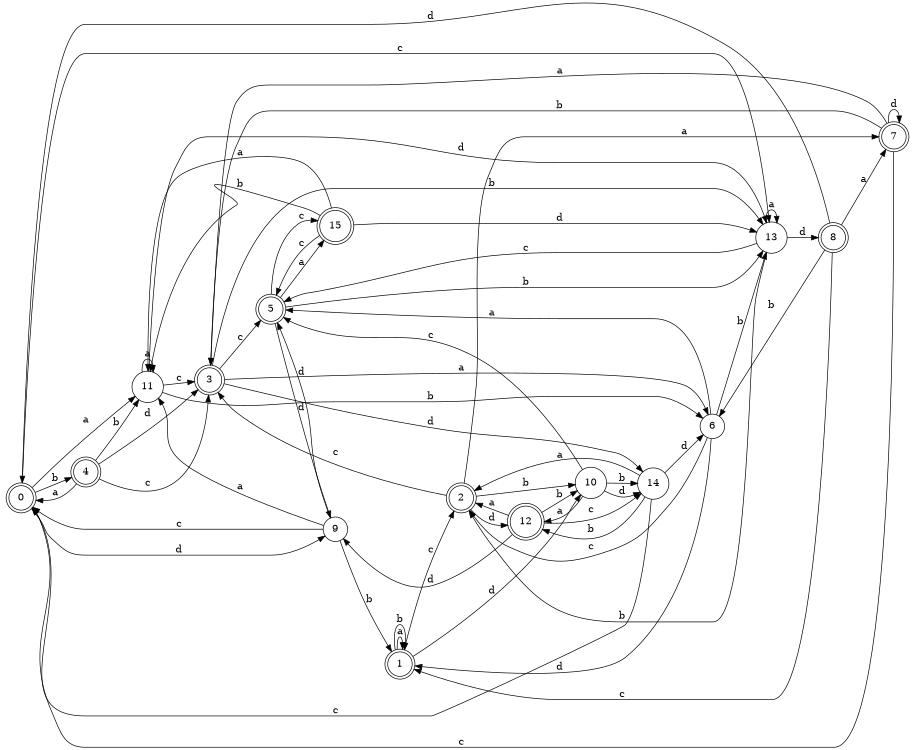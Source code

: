 digraph n13_1 {
__start0 [label="" shape="none"];

rankdir=LR;
size="8,5";

s0 [style="rounded,filled", color="black", fillcolor="white" shape="doublecircle", label="0"];
s1 [style="rounded,filled", color="black", fillcolor="white" shape="doublecircle", label="1"];
s2 [style="rounded,filled", color="black", fillcolor="white" shape="doublecircle", label="2"];
s3 [style="rounded,filled", color="black", fillcolor="white" shape="doublecircle", label="3"];
s4 [style="rounded,filled", color="black", fillcolor="white" shape="doublecircle", label="4"];
s5 [style="rounded,filled", color="black", fillcolor="white" shape="doublecircle", label="5"];
s6 [style="filled", color="black", fillcolor="white" shape="circle", label="6"];
s7 [style="rounded,filled", color="black", fillcolor="white" shape="doublecircle", label="7"];
s8 [style="rounded,filled", color="black", fillcolor="white" shape="doublecircle", label="8"];
s9 [style="filled", color="black", fillcolor="white" shape="circle", label="9"];
s10 [style="filled", color="black", fillcolor="white" shape="circle", label="10"];
s11 [style="filled", color="black", fillcolor="white" shape="circle", label="11"];
s12 [style="rounded,filled", color="black", fillcolor="white" shape="doublecircle", label="12"];
s13 [style="filled", color="black", fillcolor="white" shape="circle", label="13"];
s14 [style="filled", color="black", fillcolor="white" shape="circle", label="14"];
s15 [style="rounded,filled", color="black", fillcolor="white" shape="doublecircle", label="15"];
s0 -> s11 [label="a"];
s0 -> s4 [label="b"];
s0 -> s13 [label="c"];
s0 -> s9 [label="d"];
s1 -> s1 [label="a"];
s1 -> s1 [label="b"];
s1 -> s2 [label="c"];
s1 -> s10 [label="d"];
s2 -> s7 [label="a"];
s2 -> s10 [label="b"];
s2 -> s3 [label="c"];
s2 -> s12 [label="d"];
s3 -> s6 [label="a"];
s3 -> s13 [label="b"];
s3 -> s5 [label="c"];
s3 -> s14 [label="d"];
s4 -> s0 [label="a"];
s4 -> s11 [label="b"];
s4 -> s3 [label="c"];
s4 -> s3 [label="d"];
s5 -> s15 [label="a"];
s5 -> s13 [label="b"];
s5 -> s15 [label="c"];
s5 -> s9 [label="d"];
s6 -> s5 [label="a"];
s6 -> s13 [label="b"];
s6 -> s2 [label="c"];
s6 -> s1 [label="d"];
s7 -> s3 [label="a"];
s7 -> s3 [label="b"];
s7 -> s0 [label="c"];
s7 -> s7 [label="d"];
s8 -> s7 [label="a"];
s8 -> s6 [label="b"];
s8 -> s1 [label="c"];
s8 -> s0 [label="d"];
s9 -> s11 [label="a"];
s9 -> s1 [label="b"];
s9 -> s0 [label="c"];
s9 -> s5 [label="d"];
s10 -> s12 [label="a"];
s10 -> s14 [label="b"];
s10 -> s5 [label="c"];
s10 -> s14 [label="d"];
s11 -> s11 [label="a"];
s11 -> s6 [label="b"];
s11 -> s3 [label="c"];
s11 -> s13 [label="d"];
s12 -> s2 [label="a"];
s12 -> s10 [label="b"];
s12 -> s14 [label="c"];
s12 -> s9 [label="d"];
s13 -> s13 [label="a"];
s13 -> s2 [label="b"];
s13 -> s5 [label="c"];
s13 -> s8 [label="d"];
s14 -> s2 [label="a"];
s14 -> s12 [label="b"];
s14 -> s0 [label="c"];
s14 -> s6 [label="d"];
s15 -> s11 [label="a"];
s15 -> s11 [label="b"];
s15 -> s5 [label="c"];
s15 -> s13 [label="d"];

}